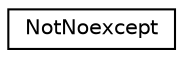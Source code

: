 digraph "Graphical Class Hierarchy"
{
  edge [fontname="Helvetica",fontsize="10",labelfontname="Helvetica",labelfontsize="10"];
  node [fontname="Helvetica",fontsize="10",shape=record];
  rankdir="LR";
  Node0 [label="NotNoexcept",height=0.2,width=0.4,color="black", fillcolor="white", style="filled",URL="$struct_not_noexcept.html"];
}
